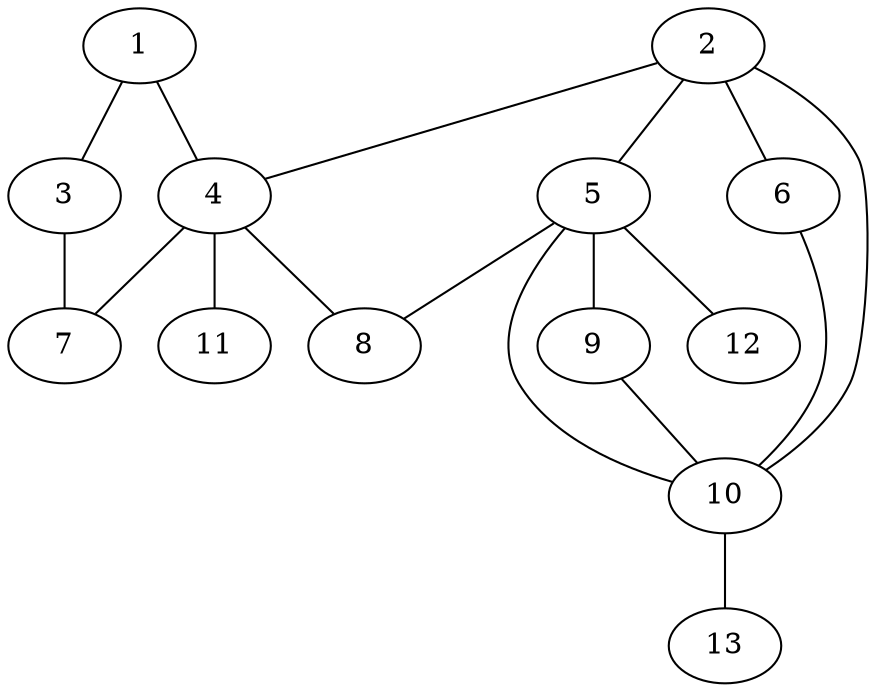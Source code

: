 graph G {
    
    1 --  4;
    1 --  3;
    
    2 --  4;
    2 --  5;
    2 --  6;
    2 -- 10;
    
    3 --  7;
    
    4 --  7;
    4 --  8;
    4 -- 11;
    
    
    5 --  8;
    5 --  9;
    5 -- 10;
    5 -- 12;
    
    6 -- 10;
    
    9 -- 10;
    
    10 -- 13
}
